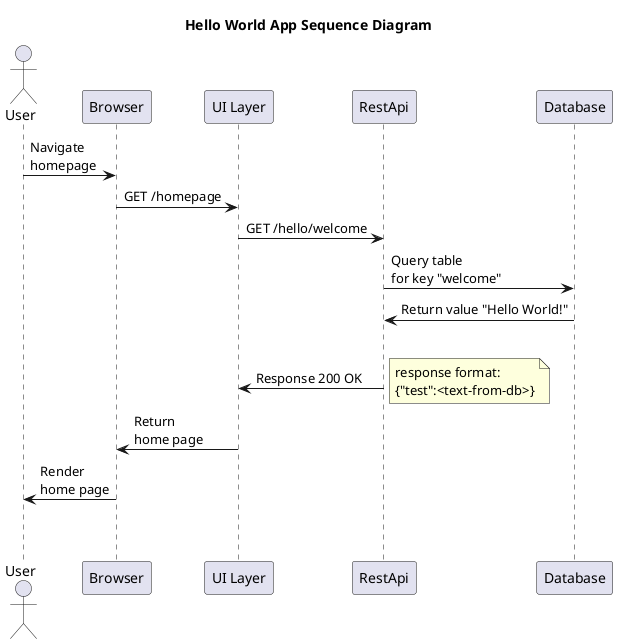 @startuml

Title: Hello World App Sequence Diagram

actor "User" as U
participant "Browser" as B
participant "UI Layer" as UI
participant "RestApi" as RA
participant "Database" as DB

U -> B: Navigate\nhomepage
B -> UI: GET /homepage
UI -> RA: GET /hello/welcome
RA -> DB:Query table\nfor key "welcome"
DB -> RA:Return value "Hello World!"
|||
RA -> UI:Response 200 OK
note right
response format:
{"test":<text-from-db>}
end note
UI -> B: Return\nhome page
B -> U: Render\nhome page
||45||

@enduml 
